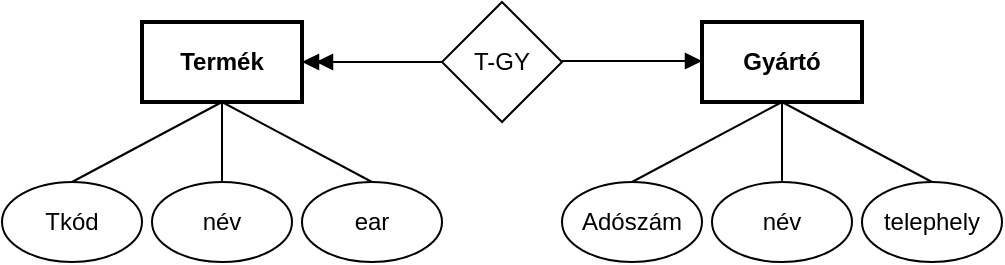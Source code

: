 <mxfile version="26.0.16">
  <diagram name="1 oldal" id="SWGS1Y7EocCnBRG4nAMQ">
    <mxGraphModel dx="826" dy="435" grid="1" gridSize="10" guides="1" tooltips="1" connect="1" arrows="1" fold="1" page="1" pageScale="1" pageWidth="827" pageHeight="1169" math="0" shadow="0">
      <root>
        <mxCell id="0" />
        <mxCell id="1" parent="0" />
        <mxCell id="RpMsPmkwIsjMrGcKM_-s-1" value="Termék" style="rounded=0;whiteSpace=wrap;html=1;fontStyle=1;strokeWidth=2;" parent="1" vertex="1">
          <mxGeometry x="120" y="120" width="80" height="40" as="geometry" />
        </mxCell>
        <mxCell id="RpMsPmkwIsjMrGcKM_-s-21" style="edgeStyle=orthogonalEdgeStyle;rounded=0;orthogonalLoop=1;jettySize=auto;html=1;entryX=1;entryY=0.5;entryDx=0;entryDy=0;endArrow=doubleBlock;endFill=1;" parent="1" source="RpMsPmkwIsjMrGcKM_-s-3" target="RpMsPmkwIsjMrGcKM_-s-1" edge="1">
          <mxGeometry relative="1" as="geometry" />
        </mxCell>
        <mxCell id="RpMsPmkwIsjMrGcKM_-s-3" value="T-GY" style="rhombus;whiteSpace=wrap;html=1;" parent="1" vertex="1">
          <mxGeometry x="270" y="110" width="60" height="60" as="geometry" />
        </mxCell>
        <mxCell id="RpMsPmkwIsjMrGcKM_-s-5" value="" style="endArrow=block;html=1;rounded=0;exitX=1;exitY=0.5;exitDx=0;exitDy=0;entryX=0;entryY=0.5;entryDx=0;entryDy=0;endFill=1;" parent="1" edge="1">
          <mxGeometry width="50" height="50" relative="1" as="geometry">
            <mxPoint x="330" y="139.5" as="sourcePoint" />
            <mxPoint x="400" y="139.5" as="targetPoint" />
          </mxGeometry>
        </mxCell>
        <mxCell id="RpMsPmkwIsjMrGcKM_-s-6" value="Tkód" style="ellipse;whiteSpace=wrap;html=1;" parent="1" vertex="1">
          <mxGeometry x="50" y="200" width="70" height="40" as="geometry" />
        </mxCell>
        <mxCell id="RpMsPmkwIsjMrGcKM_-s-7" value="név" style="ellipse;whiteSpace=wrap;html=1;" parent="1" vertex="1">
          <mxGeometry x="125" y="200" width="70" height="40" as="geometry" />
        </mxCell>
        <mxCell id="RpMsPmkwIsjMrGcKM_-s-8" value="ear" style="ellipse;whiteSpace=wrap;html=1;" parent="1" vertex="1">
          <mxGeometry x="200" y="200" width="70" height="40" as="geometry" />
        </mxCell>
        <mxCell id="RpMsPmkwIsjMrGcKM_-s-9" value="" style="endArrow=none;html=1;rounded=0;exitX=0.5;exitY=0;exitDx=0;exitDy=0;entryX=0;entryY=0.5;entryDx=0;entryDy=0;" parent="1" source="RpMsPmkwIsjMrGcKM_-s-6" edge="1">
          <mxGeometry width="50" height="50" relative="1" as="geometry">
            <mxPoint x="90" y="160" as="sourcePoint" />
            <mxPoint x="160" y="160" as="targetPoint" />
          </mxGeometry>
        </mxCell>
        <mxCell id="RpMsPmkwIsjMrGcKM_-s-10" value="" style="endArrow=none;html=1;rounded=0;exitX=0.5;exitY=0;exitDx=0;exitDy=0;entryX=0.5;entryY=1;entryDx=0;entryDy=0;" parent="1" source="RpMsPmkwIsjMrGcKM_-s-7" target="RpMsPmkwIsjMrGcKM_-s-1" edge="1">
          <mxGeometry width="50" height="50" relative="1" as="geometry">
            <mxPoint x="92" y="208" as="sourcePoint" />
            <mxPoint x="170" y="170" as="targetPoint" />
          </mxGeometry>
        </mxCell>
        <mxCell id="RpMsPmkwIsjMrGcKM_-s-11" value="" style="endArrow=none;html=1;rounded=0;exitX=0.5;exitY=0;exitDx=0;exitDy=0;" parent="1" source="RpMsPmkwIsjMrGcKM_-s-8" edge="1">
          <mxGeometry width="50" height="50" relative="1" as="geometry">
            <mxPoint x="170" y="210" as="sourcePoint" />
            <mxPoint x="160" y="160" as="targetPoint" />
          </mxGeometry>
        </mxCell>
        <mxCell id="RpMsPmkwIsjMrGcKM_-s-12" value="Gyártó" style="rounded=0;whiteSpace=wrap;html=1;strokeWidth=2;fontStyle=1" parent="1" vertex="1">
          <mxGeometry x="400" y="120" width="80" height="40" as="geometry" />
        </mxCell>
        <mxCell id="RpMsPmkwIsjMrGcKM_-s-14" value="Adószám" style="ellipse;whiteSpace=wrap;html=1;" parent="1" vertex="1">
          <mxGeometry x="330" y="200" width="70" height="40" as="geometry" />
        </mxCell>
        <mxCell id="RpMsPmkwIsjMrGcKM_-s-15" value="név" style="ellipse;whiteSpace=wrap;html=1;" parent="1" vertex="1">
          <mxGeometry x="405" y="200" width="70" height="40" as="geometry" />
        </mxCell>
        <mxCell id="RpMsPmkwIsjMrGcKM_-s-16" value="telephely" style="ellipse;whiteSpace=wrap;html=1;" parent="1" vertex="1">
          <mxGeometry x="480" y="200" width="70" height="40" as="geometry" />
        </mxCell>
        <mxCell id="RpMsPmkwIsjMrGcKM_-s-17" value="" style="endArrow=none;html=1;rounded=0;exitX=0.5;exitY=0;exitDx=0;exitDy=0;entryX=0;entryY=0.5;entryDx=0;entryDy=0;" parent="1" source="RpMsPmkwIsjMrGcKM_-s-14" edge="1">
          <mxGeometry width="50" height="50" relative="1" as="geometry">
            <mxPoint x="370" y="160" as="sourcePoint" />
            <mxPoint x="440" y="160" as="targetPoint" />
          </mxGeometry>
        </mxCell>
        <mxCell id="RpMsPmkwIsjMrGcKM_-s-18" value="" style="endArrow=none;html=1;rounded=0;exitX=0.5;exitY=0;exitDx=0;exitDy=0;entryX=0.5;entryY=1;entryDx=0;entryDy=0;" parent="1" source="RpMsPmkwIsjMrGcKM_-s-15" target="RpMsPmkwIsjMrGcKM_-s-12" edge="1">
          <mxGeometry width="50" height="50" relative="1" as="geometry">
            <mxPoint x="372" y="208" as="sourcePoint" />
            <mxPoint x="450" y="170" as="targetPoint" />
          </mxGeometry>
        </mxCell>
        <mxCell id="RpMsPmkwIsjMrGcKM_-s-19" value="" style="endArrow=none;html=1;rounded=0;exitX=0.5;exitY=0;exitDx=0;exitDy=0;" parent="1" source="RpMsPmkwIsjMrGcKM_-s-16" edge="1">
          <mxGeometry width="50" height="50" relative="1" as="geometry">
            <mxPoint x="450" y="210" as="sourcePoint" />
            <mxPoint x="440" y="160" as="targetPoint" />
          </mxGeometry>
        </mxCell>
      </root>
    </mxGraphModel>
  </diagram>
</mxfile>
